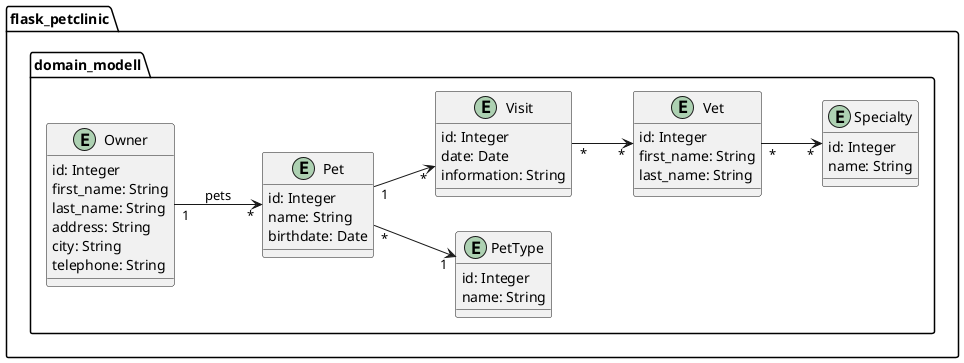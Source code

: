 @startuml
left to right direction


package flask_petclinic.domain_modell {

    entity Owner {
	    id: Integer
	    first_name: String
	    last_name: String
	    address: String
	    city: String
	    telephone: String
	}

	entity Pet {
	    id: Integer
	    name: String
	    birthdate: Date
	}

	entity PetType {
	    id: Integer
	    name: String
	}

	entity Visit {
	    id: Integer
	    date: Date
	    information: String
	}

	entity Vet {
	    id: Integer
	    first_name: String
	    last_name: String
	}

	entity Specialty {
	    id: Integer
	    name: String
	}

	Owner "1" --> "*"  Pet: pets
	Pet "*" --> "1" PetType
	Pet "1" --> "*" Visit
	Vet "*" --> "*" Specialty
	Visit "*" --> "*" Vet
}

@enduml
